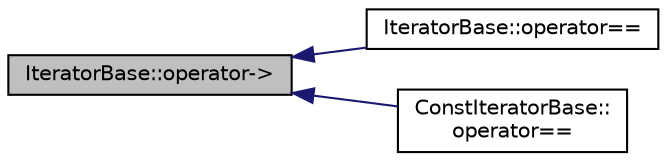 digraph "IteratorBase::operator-&gt;"
{
 // INTERACTIVE_SVG=YES
  edge [fontname="Helvetica",fontsize="10",labelfontname="Helvetica",labelfontsize="10"];
  node [fontname="Helvetica",fontsize="10",shape=record];
  rankdir="LR";
  Node27 [label="IteratorBase::operator-\>",height=0.2,width=0.4,color="black", fillcolor="grey75", style="filled", fontcolor="black"];
  Node27 -> Node28 [dir="back",color="midnightblue",fontsize="10",style="solid",fontname="Helvetica"];
  Node28 [label="IteratorBase::operator==",height=0.2,width=0.4,color="black", fillcolor="white", style="filled",URL="$class_iterator_base.html#a7475728422cb73f91d1c4cb4c3d07499"];
  Node27 -> Node29 [dir="back",color="midnightblue",fontsize="10",style="solid",fontname="Helvetica"];
  Node29 [label="ConstIteratorBase::\loperator==",height=0.2,width=0.4,color="black", fillcolor="white", style="filled",URL="$class_const_iterator_base.html#a584d54dbb1730a6d066a6935474ded25"];
}

